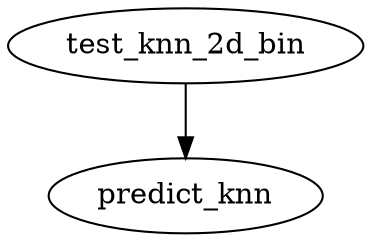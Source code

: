 /* Created by mdot for Matlab */
digraph m2html {
  test_knn_2d_bin -> predict_knn;

  predict_knn [URL="predict_knn.html"];
  test_knn_2d_bin [URL="test_knn_2d_bin.html"];
}